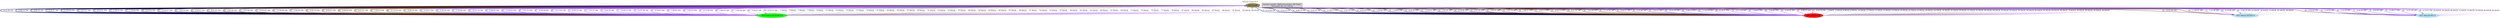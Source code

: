 digraph sessionTrack15 {
                graph [splines=true overlap=false rankdir=TB label=" Session Track #15" labelloc=t]
                node [style=filled]
                edge [style=bold]
                    "Direct Link" [color=khaki4];
"GET /robots.txt HTTP/1.0" [color=green];
	"Direct Link" -> "GET /robots.txt HTTP/1.0" [label="1 - 6:12:36 PM", color="#000066"];
"GET / HTTP/1.0" [color=lightblue2];
"GET /robots.txt HTTP/1.0" -> "Direct Link" [label="1 BACK", color="#000066", style="dashed"];
	"Direct Link" -> "GET / HTTP/1.0" [label="2 - 6:12:38 PM", color="#020164"];
"GET / HTTP/1.0" -> "Direct Link" [label="2 BACK", color="#020164", style="dashed"];
	"Direct Link" -> "GET /robots.txt HTTP/1.0" [label="3 - 9:40:14 PM", color="#040262"];
"GET /robots.txt HTTP/1.0" -> "Direct Link" [label="3 BACK", color="#040262", style="dashed"];
	"Direct Link" -> "GET / HTTP/1.0" [label="4 - 9:40:16 PM", color="#060360"];
"GET / HTTP/1.0" -> "Direct Link" [label="4 BACK", color="#060360", style="dashed"];
	"Direct Link" -> "GET /robots.txt HTTP/1.0" [label="5 - 4:46:16 AM", color="#08045e"];
"GET /robots.txt HTTP/1.0" -> "Direct Link" [label="5 BACK", color="#08045e", style="dashed"];
	"Direct Link" -> "GET / HTTP/1.0" [label="6 - 4:46:19 AM", color="#0a055c"];
"GET / HTTP/1.0" -> "Direct Link" [label="6 BACK", color="#0a055c", style="dashed"];
	"Direct Link" -> "GET /robots.txt HTTP/1.0" [label="7 - 6:32:51 AM", color="#0c065a"];
"GET /robots.txt HTTP/1.0" -> "Direct Link" [label="7 BACK", color="#0c065a", style="dashed"];
	"Direct Link" -> "GET / HTTP/1.0" [label="8 - 6:32:55 AM", color="#0e0758"];
"GET / HTTP/1.0" -> "Direct Link" [label="8 BACK", color="#0e0758", style="dashed"];
	"Direct Link" -> "GET /robots.txt HTTP/1.0" [label="9 - 11:04:00 PM", color="#100856"];
"GET /robots.txt HTTP/1.0" -> "Direct Link" [label="9 BACK", color="#100856", style="dashed"];
	"Direct Link" -> "GET / HTTP/1.0" [label="10 - 11:04:13 PM", color="#120954"];
"GET / HTTP/1.0" -> "Direct Link" [label="10 BACK", color="#120954", style="dashed"];
	"Direct Link" -> "GET /robots.txt HTTP/1.0" [label="11 - 3:07:51 AM", color="#140a52"];
"GET /robots.txt HTTP/1.0" -> "Direct Link" [label="11 BACK", color="#140a52", style="dashed"];
	"Direct Link" -> "GET / HTTP/1.0" [label="12 - 3:07:55 AM", color="#160b50"];
"GET / HTTP/1.0" -> "Direct Link" [label="12 BACK", color="#160b50", style="dashed"];
	"Direct Link" -> "GET /robots.txt HTTP/1.0" [label="13 - 6:53:01 PM", color="#180c4e"];
"GET /robots.txt HTTP/1.0" -> "Direct Link" [label="13 BACK", color="#180c4e", style="dashed"];
	"Direct Link" -> "GET / HTTP/1.0" [label="14 - 6:53:09 PM", color="#1a0d4c"];
"GET / HTTP/1.0" -> "Direct Link" [label="14 BACK", color="#1a0d4c", style="dashed"];
	"Direct Link" -> "GET /robots.txt HTTP/1.0" [label="15 - 1:39:52 AM", color="#1c0e4a"];
"GET /robots.txt HTTP/1.0" -> "Direct Link" [label="15 BACK", color="#1c0e4a", style="dashed"];
	"Direct Link" -> "GET / HTTP/1.0" [label="16 - 1:39:56 AM", color="#1e0f48"];
"GET / HTTP/1.0" -> "Direct Link" [label="16 BACK", color="#1e0f48", style="dashed"];
	"Direct Link" -> "GET /robots.txt HTTP/1.0" [label="17 - 1:19:06 PM", color="#201046"];
"GET /robots.txt HTTP/1.0" -> "Direct Link" [label="17 BACK", color="#201046", style="dashed"];
	"Direct Link" -> "GET / HTTP/1.0" [label="18 - 1:19:08 PM", color="#221144"];
"GET / HTTP/1.0" -> "Direct Link" [label="18 BACK", color="#221144", style="dashed"];
	"Direct Link" -> "GET /robots.txt HTTP/1.0" [label="19 - 8:24:54 PM", color="#241242"];
"GET /robots.txt HTTP/1.0" -> "Direct Link" [label="19 BACK", color="#241242", style="dashed"];
	"Direct Link" -> "GET / HTTP/1.0" [label="20 - 8:24:56 PM", color="#261340"];
"GET / HTTP/1.0" -> "Direct Link" [label="20 BACK", color="#261340", style="dashed"];
	"Direct Link" -> "GET /robots.txt HTTP/1.0" [label="21 - 12:24:57 AM", color="#28143e"];
"GET /robots.txt HTTP/1.0" -> "Direct Link" [label="21 BACK", color="#28143e", style="dashed"];
	"Direct Link" -> "GET / HTTP/1.0" [label="22 - 12:25:01 AM", color="#2a153c"];
"GET / HTTP/1.0" -> "Direct Link" [label="22 BACK", color="#2a153c", style="dashed"];
	"Direct Link" -> "GET /robots.txt HTTP/1.0" [label="23 - 1:55:16 AM", color="#2c163a"];
"GET /robots.txt HTTP/1.0" -> "Direct Link" [label="23 BACK", color="#2c163a", style="dashed"];
	"Direct Link" -> "GET / HTTP/1.0" [label="24 - 1:55:20 AM", color="#2e1738"];
"GET / HTTP/1.0" -> "Direct Link" [label="24 BACK", color="#2e1738", style="dashed"];
	"Direct Link" -> "GET /robots.txt HTTP/1.0" [label="25 - 4:19:01 AM", color="#301836"];
"GET /robots.txt HTTP/1.0" -> "Direct Link" [label="25 BACK", color="#301836", style="dashed"];
	"Direct Link" -> "GET / HTTP/1.0" [label="26 - 4:19:08 AM", color="#321934"];
"GET / HTTP/1.0" -> "Direct Link" [label="26 BACK", color="#321934", style="dashed"];
	"Direct Link" -> "GET /robots.txt HTTP/1.0" [label="27 - 8:51:01 PM", color="#341a32"];
"GET /robots.txt HTTP/1.0" -> "Direct Link" [label="27 BACK", color="#341a32", style="dashed"];
	"Direct Link" -> "GET / HTTP/1.0" [label="28 - 8:51:05 PM", color="#361b30"];
"GET / HTTP/1.0" -> "Direct Link" [label="28 BACK", color="#361b30", style="dashed"];
	"Direct Link" -> "GET /robots.txt HTTP/1.0" [label="29 - 1:01:26 AM", color="#381c2e"];
"GET /robots.txt HTTP/1.0" -> "Direct Link" [label="29 BACK", color="#381c2e", style="dashed"];
	"Direct Link" -> "GET / HTTP/1.0" [label="30 - 1:01:31 AM", color="#3a1d2c"];
"GET / HTTP/1.0" -> "Direct Link" [label="30 BACK", color="#3a1d2c", style="dashed"];
	"Direct Link" -> "GET /robots.txt HTTP/1.0" [label="31 - 2:25:09 AM", color="#3c1e2a"];
"GET /robots.txt HTTP/1.0" -> "Direct Link" [label="31 BACK", color="#3c1e2a", style="dashed"];
	"Direct Link" -> "GET / HTTP/1.0" [label="32 - 2:25:14 AM", color="#3e1f28"];
"GET / HTTP/1.0" -> "Direct Link" [label="32 BACK", color="#3e1f28", style="dashed"];
	"Direct Link" -> "GET /robots.txt HTTP/1.0" [label="33 - 10:43:43 AM", color="#402026"];
"GET /about/ HTTP/1.0" [color=lightblue2];
"GET /robots.txt HTTP/1.0" -> "Direct Link" [label="33 BACK", color="#402026", style="dashed"];
	"Direct Link" -> "GET /about/ HTTP/1.0" [label="34 - 10:43:46 AM", color="#422124"];
"GET /about/ HTTP/1.0" -> "Direct Link" [label="34 BACK", color="#422124", style="dashed"];
	"Direct Link" -> "GET /robots.txt HTTP/1.0" [label="35 - 11:39:36 AM", color="#442222"];
"GET /robots.txt HTTP/1.0" -> "Direct Link" [label="35 BACK", color="#442222", style="dashed"];
	"Direct Link" -> "GET /about/ HTTP/1.0" [label="36 - 11:39:42 AM", color="#462320"];
"GET /about/ HTTP/1.0" -> "Direct Link" [label="36 BACK", color="#462320", style="dashed"];
	"Direct Link" -> "GET /robots.txt HTTP/1.0" [label="37 - 2:40:36 PM", color="#48241e"];
"GET /faq/ HTTP/1.0" [color=lightblue2];
"GET /robots.txt HTTP/1.0" -> "Direct Link" [label="37 BACK", color="#48241e", style="dashed"];
	"Direct Link" -> "GET /faq/ HTTP/1.0" [label="38 - 2:40:40 PM", color="#4a251c"];
"GET /faq/ HTTP/1.0" -> "Direct Link" [label="38 BACK", color="#4a251c", style="dashed"];
	"Direct Link" -> "GET / HTTP/1.0" [label="39 - 2:48:21 PM", color="#4c261a"];
"GET / HTTP/1.0" -> "Direct Link" [label="39 BACK", color="#4c261a", style="dashed"];
	"Direct Link" -> "GET /robots.txt HTTP/1.0" [label="40 - 4:35:10 PM", color="#4e2718"];
"GET /robots.txt HTTP/1.0" -> "Direct Link" [label="40 BACK", color="#4e2718", style="dashed"];
	"Direct Link" -> "GET / HTTP/1.0" [label="41 - 4:35:13 PM", color="#502816"];
"GET / HTTP/1.0" -> "Direct Link" [label="41 BACK", color="#502816", style="dashed"];
	"Direct Link" -> "GET /robots.txt HTTP/1.0" [label="42 - 8:54:07 PM", color="#522914"];
"GET /robots.txt HTTP/1.0" -> "Direct Link" [label="42 BACK", color="#522914", style="dashed"];
	"Direct Link" -> "GET / HTTP/1.0" [label="43 - 8:54:12 PM", color="#542a12"];
"GET / HTTP/1.0" -> "Direct Link" [label="43 BACK", color="#542a12", style="dashed"];
	"Direct Link" -> "GET /robots.txt HTTP/1.0" [label="44 - 3:58:00 PM", color="#562b10"];
"GET /robots.txt HTTP/1.0" -> "Direct Link" [label="44 BACK", color="#562b10", style="dashed"];
	"Direct Link" -> "GET /robots.txt HTTP/1.0" [label="45 - 6:21:47 AM", color="#582c0e"];
"GET /robots.txt HTTP/1.0" -> "Direct Link" [label="45 BACK", color="#582c0e", style="dashed"];
	"Direct Link" -> "GET / HTTP/1.0" [label="46 - 6:21:52 AM", color="#5a2d0c"];
"GET / HTTP/1.0" -> "Direct Link" [label="46 BACK", color="#5a2d0c", style="dashed"];
	"Direct Link" -> "GET /robots.txt HTTP/1.0" [label="47 - 7:05:25 PM", color="#5c2e0a"];
"GET /robots.txt HTTP/1.0" -> "Direct Link" [label="47 BACK", color="#5c2e0a", style="dashed"];
	"Direct Link" -> "GET / HTTP/1.0" [label="48 - 7:05:26 PM", color="#5e2f08"];
"GET / HTTP/1.0" -> "Direct Link" [label="48 BACK", color="#5e2f08", style="dashed"];
	"Direct Link" -> "GET /robots.txt HTTP/1.0" [label="49 - 11:14:29 AM", color="#603006"];
"GET /robots.txt HTTP/1.0" -> "Direct Link" [label="49 BACK", color="#603006", style="dashed"];
	"Direct Link" -> "GET / HTTP/1.0" [label="50 - 11:14:34 AM", color="#623104"];
"GET / HTTP/1.0" -> "Direct Link" [label="50 BACK", color="#623104", style="dashed"];
	"Direct Link" -> "GET /robots.txt HTTP/1.0" [label="51 - 5:04:19 AM", color="#643202"];
"GET /robots.txt HTTP/1.0" -> "Direct Link" [label="51 BACK", color="#643202", style="dashed"];
	"Direct Link" -> "GET / HTTP/1.0" [label="52 - 5:04:21 AM", color="#663300"];
"GET / HTTP/1.0" -> "Direct Link" [label="52 BACK", color="#663300", style="dashed"];
	"Direct Link" -> "GET /robots.txt HTTP/1.0" [label="53 - 3:10:51 PM", color="#6834fffffffffffffffe"];
"GET /robots.txt HTTP/1.0" -> "Direct Link" [label="53 BACK", color="#6834fffffffffffffffe", style="dashed"];
	"Direct Link" -> "GET /faq/ HTTP/1.0" [label="54 - 3:10:54 PM", color="#6a35fffffffffffffffc"];
"GET /faq/ HTTP/1.0" -> "Direct Link" [label="54 BACK", color="#6a35fffffffffffffffc", style="dashed"];
	"Direct Link" -> "GET /robots.txt HTTP/1.0" [label="55 - 5:19:36 AM", color="#6c36fffffffffffffffa"];
"GET /robots.txt HTTP/1.0" -> "Direct Link" [label="55 BACK", color="#6c36fffffffffffffffa", style="dashed"];
	"Direct Link" -> "GET / HTTP/1.0" [label="56 - 5:19:46 AM", color="#6e37fffffffffffffff8"];
"GET / HTTP/1.0" -> "Direct Link" [label="56 BACK", color="#6e37fffffffffffffff8", style="dashed"];
	"Direct Link" -> "GET /robots.txt HTTP/1.0" [label="57 - 7:53:08 AM", color="#7038fffffffffffffff6"];
"GET /robots.txt HTTP/1.0" -> "Direct Link" [label="57 BACK", color="#7038fffffffffffffff6", style="dashed"];
	"Direct Link" -> "GET / HTTP/1.0" [label="58 - 7:53:13 AM", color="#7239fffffffffffffff4"];
"GET / HTTP/1.0" -> "Direct Link" [label="58 BACK", color="#7239fffffffffffffff4", style="dashed"];
	"Direct Link" -> "GET /robots.txt HTTP/1.0" [label="59 - 10:31:18 AM", color="#743afffffffffffffff2"];
"GET /robots.txt HTTP/1.0" -> "Direct Link" [label="59 BACK", color="#743afffffffffffffff2", style="dashed"];
	"Direct Link" -> "GET / HTTP/1.0" [label="60 - 10:31:25 AM", color="#763bfffffffffffffff0"];
"GET / HTTP/1.0" -> "Direct Link" [label="60 BACK", color="#763bfffffffffffffff0", style="dashed"];
	"Direct Link" -> "GET /robots.txt HTTP/1.0" [label="61 - 6:08:05 PM", color="#783cffffffffffffffee"];
"GET /robots.txt HTTP/1.0" -> "Direct Link" [label="61 BACK", color="#783cffffffffffffffee", style="dashed"];
	"Direct Link" -> "GET / HTTP/1.0" [label="62 - 6:08:10 PM", color="#7a3dffffffffffffffec"];
"GET / HTTP/1.0" -> "Direct Link" [label="62 BACK", color="#7a3dffffffffffffffec", style="dashed"];
	"Direct Link" -> "GET /robots.txt HTTP/1.0" [label="63 - 11:04:22 PM", color="#7c3effffffffffffffea"];
"GET /robots.txt HTTP/1.0" -> "Direct Link" [label="63 BACK", color="#7c3effffffffffffffea", style="dashed"];
	"Direct Link" -> "GET / HTTP/1.0" [label="64 - 11:04:26 PM", color="#7e3fffffffffffffffe8"];
"GET / HTTP/1.0" -> "Direct Link" [label="64 BACK", color="#7e3fffffffffffffffe8", style="dashed"];
	"Direct Link" -> "GET /robots.txt HTTP/1.0" [label="65 - 5:31:51 PM", color="#8040ffffffffffffffe6"];
"GET /robots.txt HTTP/1.0" -> "Direct Link" [label="65 BACK", color="#8040ffffffffffffffe6", style="dashed"];
	"Direct Link" -> "GET /faq/ HTTP/1.0" [label="66 - 5:31:55 PM", color="#8241ffffffffffffffe4"];
"GET /faq/ HTTP/1.0" -> "Direct Link" [label="66 BACK", color="#8241ffffffffffffffe4", style="dashed"];
	"Direct Link" -> "GET /robots.txt HTTP/1.0" [label="67 - 9:18:38 PM", color="#8442ffffffffffffffe2"];
"GET /robots.txt HTTP/1.0" -> "Direct Link" [label="67 BACK", color="#8442ffffffffffffffe2", style="dashed"];
	"Direct Link" -> "GET / HTTP/1.0" [label="68 - 9:18:41 PM", color="#8643ffffffffffffffe0"];
"GET / HTTP/1.0" -> "Direct Link" [label="68 BACK", color="#8643ffffffffffffffe0", style="dashed"];
	"Direct Link" -> "GET /robots.txt HTTP/1.0" [label="69 - 12:11:42 AM", color="#8844ffffffffffffffde"];
"GET /robots.txt HTTP/1.0" -> "Direct Link" [label="69 BACK", color="#8844ffffffffffffffde", style="dashed"];
	"Direct Link" -> "GET / HTTP/1.0" [label="70 - 12:11:44 AM", color="#8a45ffffffffffffffdc"];
"GET / HTTP/1.0" -> "Direct Link" [label="70 BACK", color="#8a45ffffffffffffffdc", style="dashed"];
	"Direct Link" -> "GET /robots.txt HTTP/1.0" [label="71 - 8:30:25 AM", color="#8c46ffffffffffffffda"];
"GET /robots.txt HTTP/1.0" -> "Direct Link" [label="71 BACK", color="#8c46ffffffffffffffda", style="dashed"];
	"Direct Link" -> "GET /faq/ HTTP/1.0" [label="72 - 8:30:29 AM", color="#8e47ffffffffffffffd8"];
"GET /faq/ HTTP/1.0" -> "Direct Link" [label="72 BACK", color="#8e47ffffffffffffffd8", style="dashed"];
	"Direct Link" -> "GET /robots.txt HTTP/1.0" [label="73 - 7:31:37 AM", color="#9048ffffffffffffffd6"];
"GET /robots.txt HTTP/1.0" -> "Direct Link" [label="73 BACK", color="#9048ffffffffffffffd6", style="dashed"];
	"Direct Link" -> "GET /about/ HTTP/1.0" [label="74 - 7:31:38 AM", color="#9249ffffffffffffffd4"];
"GET /about/ HTTP/1.0" -> "Direct Link" [label="74 BACK", color="#9249ffffffffffffffd4", style="dashed"];
	"Direct Link" -> "GET /robots.txt HTTP/1.0" [label="75 - 4:24:54 AM", color="#944affffffffffffffd2"];
"GET /robots.txt HTTP/1.0" -> "Direct Link" [label="75 BACK", color="#944affffffffffffffd2", style="dashed"];
	"Direct Link" -> "GET /faq/ HTTP/1.0" [label="76 - 4:25:00 AM", color="#964bffffffffffffffd0"];
"GET /faq/ HTTP/1.0" -> "Direct Link" [label="76 BACK", color="#964bffffffffffffffd0", style="dashed"];
	"Direct Link" -> "GET /robots.txt HTTP/1.0" [label="77 - 12:48:12 PM", color="#984cffffffffffffffce"];
"GET /robots.txt HTTP/1.0" -> "Direct Link" [label="77 BACK", color="#984cffffffffffffffce", style="dashed"];
	"Direct Link" -> "GET /faq/ HTTP/1.0" [label="78 - 12:48:17 PM", color="#9a4dffffffffffffffcc"];
"GET /faq/ HTTP/1.0" -> "Direct Link" [label="78 BACK", color="#9a4dffffffffffffffcc", style="dashed"];
	"Direct Link" -> "GET /robots.txt HTTP/1.0" [label="79 - 12:57:48 AM", color="#9c4effffffffffffffca"];
"GET /robots.txt HTTP/1.0" -> "Direct Link" [label="79 BACK", color="#9c4effffffffffffffca", style="dashed"];
	"Direct Link" -> "GET /faq/ HTTP/1.0" [label="80 - 12:57:59 AM", color="#9e4fffffffffffffffc8"];
"GET /faq/ HTTP/1.0" -> "Direct Link" [label="80 BACK", color="#9e4fffffffffffffffc8", style="dashed"];
	"Direct Link" -> "GET /robots.txt HTTP/1.0" [label="81 - 4:16:03 AM", color="#a050ffffffffffffffc6"];
"GET /robots.txt HTTP/1.0" -> "Direct Link" [label="81 BACK", color="#a050ffffffffffffffc6", style="dashed"];
	"Direct Link" -> "GET /about/ HTTP/1.0" [label="82 - 4:16:06 AM", color="#a251ffffffffffffffc4"];
"GET /about/ HTTP/1.0" -> "Direct Link" [label="82 BACK", color="#a251ffffffffffffffc4", style="dashed"];
	"Direct Link" -> "GET /robots.txt HTTP/1.0" [label="83 - 1:49:02 PM", color="#a452ffffffffffffffc2"];
"GET /robots.txt HTTP/1.0" -> "Direct Link" [label="83 BACK", color="#a452ffffffffffffffc2", style="dashed"];
	"Direct Link" -> "GET / HTTP/1.0" [label="84 - 1:49:05 PM", color="#a653ffffffffffffffc0"];
"GET / HTTP/1.0" -> "Direct Link" [label="84 BACK", color="#a653ffffffffffffffc0", style="dashed"];
	"Direct Link" -> "GET /robots.txt HTTP/1.0" [label="85 - 3:20:43 PM", color="#a854ffffffffffffffbe"];
"GET /robots.txt HTTP/1.0" -> "Direct Link" [label="85 BACK", color="#a854ffffffffffffffbe", style="dashed"];
	"Direct Link" -> "GET / HTTP/1.0" [label="86 - 3:20:46 PM", color="#aa55ffffffffffffffbc"];
"GET / HTTP/1.0" -> "Direct Link" [label="86 BACK", color="#aa55ffffffffffffffbc", style="dashed"];
	"Direct Link" -> "GET /robots.txt HTTP/1.0" [label="87 - 4:12:48 PM", color="#ac56ffffffffffffffba"];
"GET /robots.txt HTTP/1.0" -> "Direct Link" [label="87 BACK", color="#ac56ffffffffffffffba", style="dashed"];
	"Direct Link" -> "GET /faq/ HTTP/1.0" [label="88 - 4:12:51 PM", color="#ae57ffffffffffffffb8"];
"GET /faq/ HTTP/1.0" -> "Direct Link" [label="88 BACK", color="#ae57ffffffffffffffb8", style="dashed"];
	"Direct Link" -> "GET /robots.txt HTTP/1.0" [label="89 - 4:46:16 AM", color="#b058ffffffffffffffb6"];
"GET /robots.txt HTTP/1.0" -> "Direct Link" [label="89 BACK", color="#b058ffffffffffffffb6", style="dashed"];
	"Direct Link" -> "GET /about/ HTTP/1.0" [label="90 - 4:46:19 AM", color="#b259ffffffffffffffb4"];
"GET /about/ HTTP/1.0" -> "Direct Link" [label="90 BACK", color="#b259ffffffffffffffb4", style="dashed"];
	"Direct Link" -> "GET /robots.txt HTTP/1.0" [label="91 - 2:36:56 AM", color="#b45affffffffffffffb2"];
"GET /robots.txt HTTP/1.0" -> "Direct Link" [label="91 BACK", color="#b45affffffffffffffb2", style="dashed"];
	"Direct Link" -> "GET / HTTP/1.0" [label="92 - 2:36:59 AM", color="#b65bffffffffffffffb0"];
"GET / HTTP/1.0" -> "Direct Link" [label="92 BACK", color="#b65bffffffffffffffb0", style="dashed"];
	"Direct Link" -> "GET /robots.txt HTTP/1.0" [label="93 - 5:56:07 AM", color="#b85cffffffffffffffae"];
"GET /robots.txt HTTP/1.0" -> "Direct Link" [label="93 BACK", color="#b85cffffffffffffffae", style="dashed"];
	"Direct Link" -> "GET / HTTP/1.0" [label="94 - 5:56:10 AM", color="#ba5dffffffffffffffac"];
"GET / HTTP/1.0" -> "Direct Link" [label="94 BACK", color="#ba5dffffffffffffffac", style="dashed"];
	"Direct Link" -> "GET /robots.txt HTTP/1.0" [label="95 - 9:52:51 PM", color="#bc5effffffffffffffaa"];
"GET / HTTP/1.0" [color=red];
"GET /robots.txt HTTP/1.0" -> "Direct Link" [label="95 BACK", color="#bc5effffffffffffffaa", style="dashed"];
	"Direct Link" -> "GET / HTTP/1.0" [label="96 - 9:52:54 PM", color="#be5fffffffffffffffa8"];
"Session Length: 14620:18 minutes. 96 Clicks.\nSessionID: 88.131.106.22" [shape=box];
}

